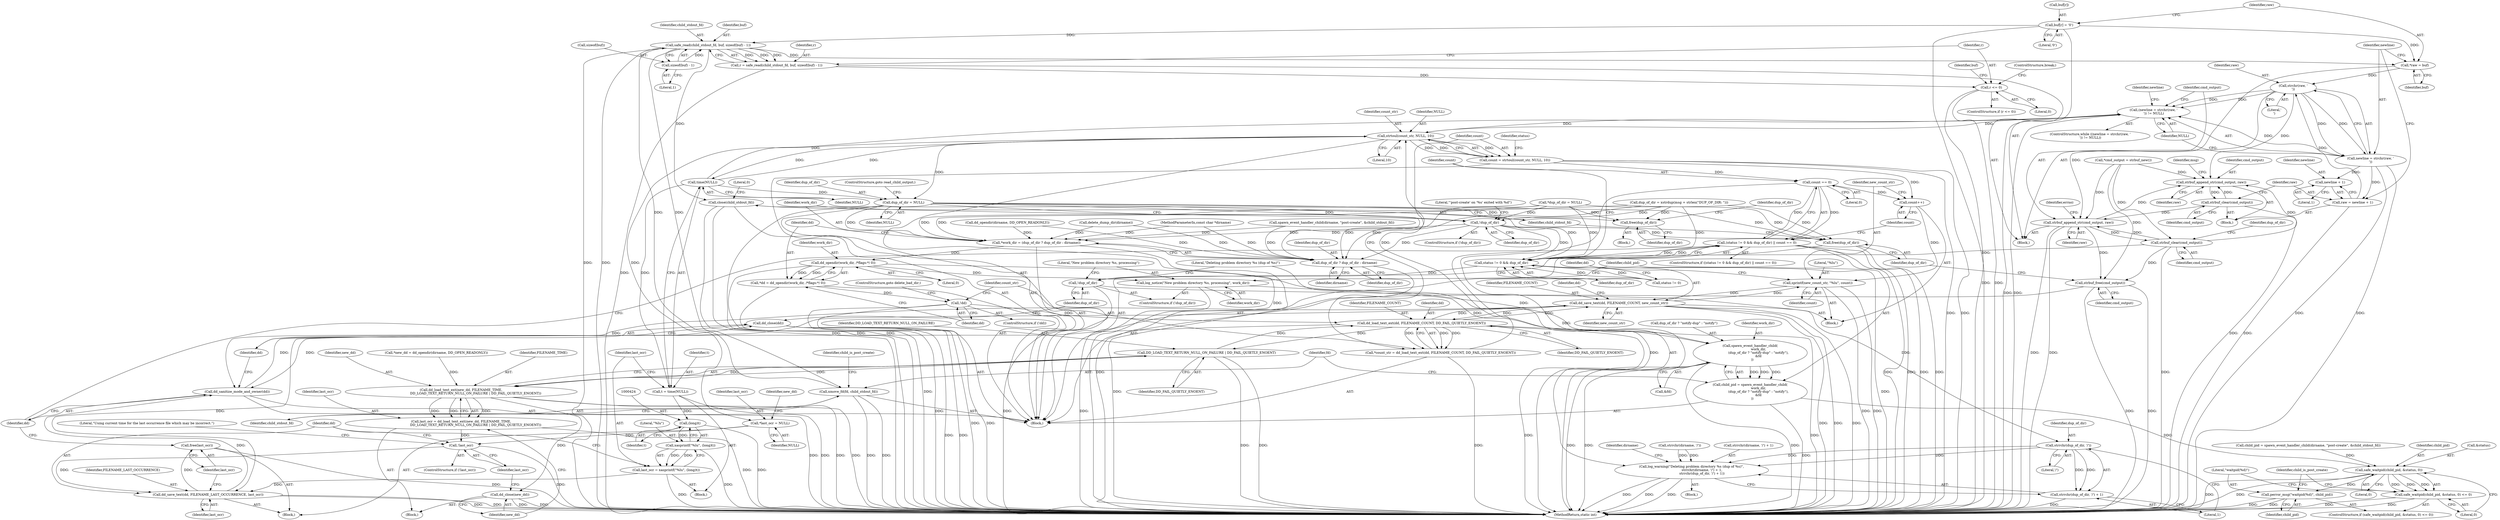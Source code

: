 digraph "0_abrt_8939398b82006ba1fec4ed491339fc075f43fc7c_0@API" {
"1000200" [label="(Call,safe_read(child_stdout_fd, buf, sizeof(buf) - 1))"];
"1000469" [label="(Call,xmove_fd(fd, child_stdout_fd))"];
"1000200" [label="(Call,safe_read(child_stdout_fd, buf, sizeof(buf) - 1))"];
"1000212" [label="(Call,buf[r] = '\0')"];
"1000203" [label="(Call,sizeof(buf) - 1)"];
"1000198" [label="(Call,r = safe_read(child_stdout_fd, buf, sizeof(buf) - 1))"];
"1000208" [label="(Call,r <= 0)"];
"1000218" [label="(Call,*raw = buf)"];
"1000226" [label="(Call,strchr(raw, '\n'))"];
"1000223" [label="(Call,(newline = strchr(raw, '\n')) != NULL)"];
"1000346" [label="(Call,strtoul(count_str, NULL, 10))"];
"1000344" [label="(Call,count = strtoul(count_str, NULL, 10))"];
"1000357" [label="(Call,count == 0)"];
"1000351" [label="(Call,(status != 0 && dup_of_dir) || count == 0)"];
"1000361" [label="(Call,count++)"];
"1000364" [label="(Call,sprintf(new_count_str, \"%lu\", count))"];
"1000368" [label="(Call,dd_save_text(dd, FILENAME_COUNT, new_count_str))"];
"1000339" [label="(Call,dd_load_text_ext(dd, FILENAME_COUNT, DD_FAIL_QUIETLY_ENOENT))"];
"1000337" [label="(Call,*count_str = dd_load_text_ext(dd, FILENAME_COUNT, DD_FAIL_QUIETLY_ENOENT))"];
"1000399" [label="(Call,DD_LOAD_TEXT_RETURN_NULL_ON_FAILURE | DD_FAIL_QUIETLY_ENOENT)"];
"1000396" [label="(Call,dd_load_text_ext(new_dd, FILENAME_TIME,\n                            DD_LOAD_TEXT_RETURN_NULL_ON_FAILURE | DD_FAIL_QUIETLY_ENOENT))"];
"1000394" [label="(Call,last_ocr = dd_load_text_ext(new_dd, FILENAME_TIME,\n                            DD_LOAD_TEXT_RETURN_NULL_ON_FAILURE | DD_FAIL_QUIETLY_ENOENT))"];
"1000409" [label="(Call,!last_ocr)"];
"1000426" [label="(Call,dd_save_text(dd, FILENAME_LAST_OCCURRENCE, last_ocr))"];
"1000430" [label="(Call,free(last_ocr))"];
"1000432" [label="(Call,dd_sanitize_mode_and_owner(dd))"];
"1000434" [label="(Call,dd_close(dd))"];
"1000402" [label="(Call,dd_close(new_dd))"];
"1000388" [label="(Call,*last_ocr = NULL)"];
"1000417" [label="(Call,time(NULL))"];
"1000415" [label="(Call,t = time(NULL))"];
"1000423" [label="(Call,(long)t)"];
"1000421" [label="(Call,xasprintf(\"%lu\", (long)t))"];
"1000419" [label="(Call,last_ocr = xasprintf(\"%lu\", (long)t))"];
"1000479" [label="(Call,dup_of_dir = NULL)"];
"1000256" [label="(Call,free(dup_of_dir))"];
"1000310" [label="(Call,!dup_of_dir)"];
"1000320" [label="(Call,*work_dir = (dup_of_dir ? dup_of_dir : dirname))"];
"1000329" [label="(Call,dd_opendir(work_dir, /*flags:*/ 0))"];
"1000327" [label="(Call,*dd = dd_opendir(work_dir, /*flags:*/ 0))"];
"1000333" [label="(Call,!dd)"];
"1000439" [label="(Call,log_notice(\"New problem directory %s, processing\", work_dir))"];
"1000461" [label="(Call,spawn_event_handler_child(\n                work_dir,\n                (dup_of_dir ? \"notify-dup\" : \"notify\"),\n                &fd\n    ))"];
"1000459" [label="(Call,child_pid = spawn_event_handler_child(\n                work_dir,\n                (dup_of_dir ? \"notify-dup\" : \"notify\"),\n                &fd\n    ))"];
"1000281" [label="(Call,safe_waitpid(child_pid, &status, 0))"];
"1000280" [label="(Call,safe_waitpid(child_pid, &status, 0) <= 0)"];
"1000287" [label="(Call,perror_msg(\"waitpid(%d)\", child_pid))"];
"1000322" [label="(Call,dup_of_dir ? dup_of_dir : dirname)"];
"1000352" [label="(Call,status != 0 && dup_of_dir)"];
"1000437" [label="(Call,!dup_of_dir)"];
"1000452" [label="(Call,strrchr(dup_of_dir, '/'))"];
"1000444" [label="(Call,log_warning(\"Deleting problem directory %s (dup of %s)\",\n                    strrchr(dirname, '/') + 1,\n                    strrchr(dup_of_dir, '/') + 1))"];
"1000451" [label="(Call,strrchr(dup_of_dir, '/') + 1)"];
"1000492" [label="(Call,free(dup_of_dir))"];
"1000224" [label="(Call,newline = strchr(raw, '\n'))"];
"1000267" [label="(Call,raw = newline + 1)"];
"1000269" [label="(Call,newline + 1)"];
"1000235" [label="(Call,strbuf_append_str(cmd_output, raw))"];
"1000265" [label="(Call,strbuf_clear(cmd_output))"];
"1000272" [label="(Call,strbuf_append_str(cmd_output, raw))"];
"1000475" [label="(Call,strbuf_clear(cmd_output))"];
"1000490" [label="(Call,strbuf_free(cmd_output))"];
"1000494" [label="(Call,close(child_stdout_fd))"];
"1000457" [label="(Identifier,dirname)"];
"1000287" [label="(Call,perror_msg(\"waitpid(%d)\", child_pid))"];
"1000333" [label="(Call,!dd)"];
"1000195" [label="(Identifier,errno)"];
"1000227" [label="(Identifier,raw)"];
"1000351" [label="(Call,(status != 0 && dup_of_dir) || count == 0)"];
"1000440" [label="(Literal,\"New problem directory %s, processing\")"];
"1000369" [label="(Identifier,dd)"];
"1000429" [label="(Identifier,last_ocr)"];
"1000345" [label="(Identifier,count)"];
"1000320" [label="(Call,*work_dir = (dup_of_dir ? dup_of_dir : dirname))"];
"1000328" [label="(Identifier,dd)"];
"1000395" [label="(Identifier,last_ocr)"];
"1000422" [label="(Literal,\"%lu\")"];
"1000346" [label="(Call,strtoul(count_str, NULL, 10))"];
"1000218" [label="(Call,*raw = buf)"];
"1000413" [label="(Literal,\"Using current time for the last occurrence file which may be incorrect.\")"];
"1000461" [label="(Call,spawn_event_handler_child(\n                work_dir,\n                (dup_of_dir ? \"notify-dup\" : \"notify\"),\n                &fd\n    ))"];
"1000397" [label="(Identifier,new_dd)"];
"1000463" [label="(Call,dup_of_dir ? \"notify-dup\" : \"notify\")"];
"1000497" [label="(Literal,0)"];
"1000354" [label="(Identifier,status)"];
"1000357" [label="(Call,count == 0)"];
"1000259" [label="(Identifier,dup_of_dir)"];
"1000219" [label="(Identifier,raw)"];
"1000240" [label="(Identifier,msg)"];
"1000334" [label="(Identifier,dd)"];
"1000410" [label="(Identifier,last_ocr)"];
"1000281" [label="(Call,safe_waitpid(child_pid, &status, 0))"];
"1000272" [label="(Call,strbuf_append_str(cmd_output, raw))"];
"1000204" [label="(Call,sizeof(buf))"];
"1000425" [label="(Identifier,t)"];
"1000478" [label="(Identifier,dup_of_dir)"];
"1000329" [label="(Call,dd_opendir(work_dir, /*flags:*/ 0))"];
"1000207" [label="(ControlStructure,if (r <= 0))"];
"1000392" [label="(Identifier,new_dd)"];
"1000384" [label="(Call,dd_opendir(dirname, DD_OPEN_READONLY))"];
"1000498" [label="(MethodReturn,static int)"];
"1000420" [label="(Identifier,last_ocr)"];
"1000273" [label="(Identifier,cmd_output)"];
"1000350" [label="(ControlStructure,if ((status != 0 && dup_of_dir) || count == 0))"];
"1000482" [label="(ControlStructure,goto read_child_output;)"];
"1000481" [label="(Identifier,NULL)"];
"1000423" [label="(Call,(long)t)"];
"1000368" [label="(Call,dd_save_text(dd, FILENAME_COUNT, new_count_str))"];
"1000371" [label="(Identifier,new_count_str)"];
"1000447" [label="(Call,strrchr(dirname, '/'))"];
"1000467" [label="(Call,&fd)"];
"1000401" [label="(Identifier,DD_FAIL_QUIETLY_ENOENT)"];
"1000321" [label="(Identifier,work_dir)"];
"1000451" [label="(Call,strrchr(dup_of_dir, '/') + 1)"];
"1000203" [label="(Call,sizeof(buf) - 1)"];
"1000390" [label="(Identifier,NULL)"];
"1000441" [label="(Identifier,work_dir)"];
"1000361" [label="(Call,count++)"];
"1000236" [label="(Identifier,cmd_output)"];
"1000367" [label="(Identifier,count)"];
"1000342" [label="(Identifier,DD_FAIL_QUIETLY_ENOENT)"];
"1000211" [label="(ControlStructure,break;)"];
"1000491" [label="(Identifier,cmd_output)"];
"1000432" [label="(Call,dd_sanitize_mode_and_owner(dd))"];
"1000171" [label="(Call,child_pid = spawn_event_handler_child(dirname, \"post-create\", &child_stdout_fd))"];
"1000225" [label="(Identifier,newline)"];
"1000433" [label="(Identifier,dd)"];
"1000323" [label="(Identifier,dup_of_dir)"];
"1000493" [label="(Identifier,dup_of_dir)"];
"1000366" [label="(Literal,\"%lu\")"];
"1000353" [label="(Call,status != 0)"];
"1000476" [label="(Identifier,cmd_output)"];
"1000437" [label="(Call,!dup_of_dir)"];
"1000200" [label="(Call,safe_read(child_stdout_fd, buf, sizeof(buf) - 1))"];
"1000444" [label="(Call,log_warning(\"Deleting problem directory %s (dup of %s)\",\n                    strrchr(dirname, '/') + 1,\n                    strrchr(dup_of_dir, '/') + 1))"];
"1000267" [label="(Call,raw = newline + 1)"];
"1000348" [label="(Identifier,NULL)"];
"1000358" [label="(Identifier,count)"];
"1000285" [label="(Literal,0)"];
"1000288" [label="(Literal,\"waitpid(%d)\")"];
"1000337" [label="(Call,*count_str = dd_load_text_ext(dd, FILENAME_COUNT, DD_FAIL_QUIETLY_ENOENT))"];
"1000494" [label="(Call,close(child_stdout_fd))"];
"1000462" [label="(Identifier,work_dir)"];
"1000352" [label="(Call,status != 0 && dup_of_dir)"];
"1000382" [label="(Call,*new_dd = dd_opendir(dirname, DD_OPEN_READONLY))"];
"1000222" [label="(ControlStructure,while ((newline = strchr(raw, '\n')) != NULL))"];
"1000341" [label="(Identifier,FILENAME_COUNT)"];
"1000199" [label="(Identifier,r)"];
"1000370" [label="(Identifier,FILENAME_COUNT)"];
"1000359" [label="(Literal,0)"];
"1000255" [label="(Block,)"];
"1000456" [label="(Call,delete_dump_dir(dirname))"];
"1000393" [label="(Block,)"];
"1000431" [label="(Identifier,last_ocr)"];
"1000400" [label="(Identifier,DD_LOAD_TEXT_RETURN_NULL_ON_FAILURE)"];
"1000376" [label="(Identifier,dd)"];
"1000417" [label="(Call,time(NULL))"];
"1000430" [label="(Call,free(last_ocr))"];
"1000415" [label="(Call,t = time(NULL))"];
"1000314" [label="(Literal,\"'post-create' on '%s' exited with %d\")"];
"1000344" [label="(Call,count = strtoul(count_str, NULL, 10))"];
"1000339" [label="(Call,dd_load_text_ext(dd, FILENAME_COUNT, DD_FAIL_QUIETLY_ENOENT))"];
"1000479" [label="(Call,dup_of_dir = NULL)"];
"1000268" [label="(Identifier,raw)"];
"1000274" [label="(Identifier,raw)"];
"1000280" [label="(Call,safe_waitpid(child_pid, &status, 0) <= 0)"];
"1000443" [label="(Block,)"];
"1000416" [label="(Identifier,t)"];
"1000362" [label="(Identifier,count)"];
"1000330" [label="(Identifier,work_dir)"];
"1000402" [label="(Call,dd_close(new_dd))"];
"1000325" [label="(Identifier,dirname)"];
"1000446" [label="(Call,strrchr(dirname, '/') + 1)"];
"1000327" [label="(Call,*dd = dd_opendir(work_dir, /*flags:*/ 0))"];
"1000322" [label="(Call,dup_of_dir ? dup_of_dir : dirname)"];
"1000226" [label="(Call,strchr(raw, '\n'))"];
"1000206" [label="(Literal,1)"];
"1000233" [label="(Identifier,newline)"];
"1000237" [label="(Identifier,raw)"];
"1000389" [label="(Identifier,last_ocr)"];
"1000192" [label="(Block,)"];
"1000471" [label="(Identifier,child_stdout_fd)"];
"1000209" [label="(Identifier,r)"];
"1000408" [label="(ControlStructure,if (!last_ocr))"];
"1000427" [label="(Identifier,dd)"];
"1000235" [label="(Call,strbuf_append_str(cmd_output, raw))"];
"1000411" [label="(Block,)"];
"1000257" [label="(Identifier,dup_of_dir)"];
"1000454" [label="(Literal,'/')"];
"1000265" [label="(Call,strbuf_clear(cmd_output))"];
"1000335" [label="(ControlStructure,goto delete_bad_dir;)"];
"1000439" [label="(Call,log_notice(\"New problem directory %s, processing\", work_dir))"];
"1000470" [label="(Identifier,fd)"];
"1000436" [label="(ControlStructure,if (!dup_of_dir))"];
"1000173" [label="(Call,spawn_event_handler_child(dirname, \"post-create\", &child_stdout_fd))"];
"1000356" [label="(Identifier,dup_of_dir)"];
"1000455" [label="(Literal,1)"];
"1000198" [label="(Call,r = safe_read(child_stdout_fd, buf, sizeof(buf) - 1))"];
"1000495" [label="(Identifier,child_stdout_fd)"];
"1000286" [label="(Literal,0)"];
"1000445" [label="(Literal,\"Deleting problem directory %s (dup of %s)\")"];
"1000230" [label="(Block,)"];
"1000338" [label="(Identifier,count_str)"];
"1000347" [label="(Identifier,count_str)"];
"1000349" [label="(Literal,10)"];
"1000490" [label="(Call,strbuf_free(cmd_output))"];
"1000469" [label="(Call,xmove_fd(fd, child_stdout_fd))"];
"1000210" [label="(Literal,0)"];
"1000214" [label="(Identifier,buf)"];
"1000279" [label="(ControlStructure,if (safe_waitpid(child_pid, &status, 0) <= 0))"];
"1000421" [label="(Call,xasprintf(\"%lu\", (long)t))"];
"1000331" [label="(Literal,0)"];
"1000403" [label="(Identifier,new_dd)"];
"1000434" [label="(Call,dd_close(dd))"];
"1000459" [label="(Call,child_pid = spawn_event_handler_child(\n                work_dir,\n                (dup_of_dir ? \"notify-dup\" : \"notify\"),\n                &fd\n    ))"];
"1000201" [label="(Identifier,child_stdout_fd)"];
"1000220" [label="(Identifier,buf)"];
"1000399" [label="(Call,DD_LOAD_TEXT_RETURN_NULL_ON_FAILURE | DD_FAIL_QUIETLY_ENOENT)"];
"1000282" [label="(Identifier,child_pid)"];
"1000269" [label="(Call,newline + 1)"];
"1000228" [label="(Literal,'\n')"];
"1000438" [label="(Identifier,dup_of_dir)"];
"1000309" [label="(ControlStructure,if (!dup_of_dir))"];
"1000380" [label="(Block,)"];
"1000340" [label="(Identifier,dd)"];
"1000208" [label="(Call,r <= 0)"];
"1000229" [label="(Identifier,NULL)"];
"1000256" [label="(Call,free(dup_of_dir))"];
"1000365" [label="(Identifier,new_count_str)"];
"1000426" [label="(Call,dd_save_text(dd, FILENAME_LAST_OCCURRENCE, last_ocr))"];
"1000216" [label="(Literal,'\0')"];
"1000179" [label="(Call,*dup_of_dir = NULL)"];
"1000394" [label="(Call,last_ocr = dd_load_text_ext(new_dd, FILENAME_TIME,\n                            DD_LOAD_TEXT_RETURN_NULL_ON_FAILURE | DD_FAIL_QUIETLY_ENOENT))"];
"1000475" [label="(Call,strbuf_clear(cmd_output))"];
"1000409" [label="(Call,!last_ocr)"];
"1000224" [label="(Call,newline = strchr(raw, '\n'))"];
"1000364" [label="(Call,sprintf(new_count_str, \"%lu\", count))"];
"1000271" [label="(Literal,1)"];
"1000398" [label="(Identifier,FILENAME_TIME)"];
"1000360" [label="(Block,)"];
"1000311" [label="(Identifier,dup_of_dir)"];
"1000453" [label="(Identifier,dup_of_dir)"];
"1000270" [label="(Identifier,newline)"];
"1000419" [label="(Call,last_ocr = xasprintf(\"%lu\", (long)t))"];
"1000202" [label="(Identifier,buf)"];
"1000452" [label="(Call,strrchr(dup_of_dir, '/'))"];
"1000213" [label="(Call,buf[r])"];
"1000324" [label="(Identifier,dup_of_dir)"];
"1000473" [label="(Identifier,child_is_post_create)"];
"1000435" [label="(Identifier,dd)"];
"1000388" [label="(Call,*last_ocr = NULL)"];
"1000289" [label="(Identifier,child_pid)"];
"1000396" [label="(Call,dd_load_text_ext(new_dd, FILENAME_TIME,\n                            DD_LOAD_TEXT_RETURN_NULL_ON_FAILURE | DD_FAIL_QUIETLY_ENOENT))"];
"1000428" [label="(Identifier,FILENAME_LAST_OCCURRENCE)"];
"1000258" [label="(Call,dup_of_dir = xstrdup(msg + strlen(\"DUP_OF_DIR: \")))"];
"1000212" [label="(Call,buf[r] = '\0')"];
"1000132" [label="(MethodParameterIn,const char *dirname)"];
"1000292" [label="(Identifier,child_is_post_create)"];
"1000460" [label="(Identifier,child_pid)"];
"1000310" [label="(Call,!dup_of_dir)"];
"1000332" [label="(ControlStructure,if (!dd))"];
"1000492" [label="(Call,free(dup_of_dir))"];
"1000480" [label="(Identifier,dup_of_dir)"];
"1000283" [label="(Call,&status)"];
"1000266" [label="(Identifier,cmd_output)"];
"1000133" [label="(Block,)"];
"1000223" [label="(Call,(newline = strchr(raw, '\n')) != NULL)"];
"1000183" [label="(Call,*cmd_output = strbuf_new())"];
"1000418" [label="(Identifier,NULL)"];
"1000200" -> "1000198"  [label="AST: "];
"1000200" -> "1000203"  [label="CFG: "];
"1000201" -> "1000200"  [label="AST: "];
"1000202" -> "1000200"  [label="AST: "];
"1000203" -> "1000200"  [label="AST: "];
"1000198" -> "1000200"  [label="CFG: "];
"1000200" -> "1000498"  [label="DDG: "];
"1000200" -> "1000498"  [label="DDG: "];
"1000200" -> "1000198"  [label="DDG: "];
"1000200" -> "1000198"  [label="DDG: "];
"1000200" -> "1000198"  [label="DDG: "];
"1000469" -> "1000200"  [label="DDG: "];
"1000212" -> "1000200"  [label="DDG: "];
"1000203" -> "1000200"  [label="DDG: "];
"1000200" -> "1000218"  [label="DDG: "];
"1000200" -> "1000469"  [label="DDG: "];
"1000200" -> "1000494"  [label="DDG: "];
"1000469" -> "1000133"  [label="AST: "];
"1000469" -> "1000471"  [label="CFG: "];
"1000470" -> "1000469"  [label="AST: "];
"1000471" -> "1000469"  [label="AST: "];
"1000473" -> "1000469"  [label="CFG: "];
"1000469" -> "1000498"  [label="DDG: "];
"1000469" -> "1000498"  [label="DDG: "];
"1000212" -> "1000192"  [label="AST: "];
"1000212" -> "1000216"  [label="CFG: "];
"1000213" -> "1000212"  [label="AST: "];
"1000216" -> "1000212"  [label="AST: "];
"1000219" -> "1000212"  [label="CFG: "];
"1000212" -> "1000498"  [label="DDG: "];
"1000212" -> "1000218"  [label="DDG: "];
"1000203" -> "1000206"  [label="CFG: "];
"1000204" -> "1000203"  [label="AST: "];
"1000206" -> "1000203"  [label="AST: "];
"1000198" -> "1000192"  [label="AST: "];
"1000199" -> "1000198"  [label="AST: "];
"1000209" -> "1000198"  [label="CFG: "];
"1000198" -> "1000498"  [label="DDG: "];
"1000198" -> "1000208"  [label="DDG: "];
"1000208" -> "1000207"  [label="AST: "];
"1000208" -> "1000210"  [label="CFG: "];
"1000209" -> "1000208"  [label="AST: "];
"1000210" -> "1000208"  [label="AST: "];
"1000211" -> "1000208"  [label="CFG: "];
"1000214" -> "1000208"  [label="CFG: "];
"1000208" -> "1000498"  [label="DDG: "];
"1000208" -> "1000498"  [label="DDG: "];
"1000218" -> "1000192"  [label="AST: "];
"1000218" -> "1000220"  [label="CFG: "];
"1000219" -> "1000218"  [label="AST: "];
"1000220" -> "1000218"  [label="AST: "];
"1000225" -> "1000218"  [label="CFG: "];
"1000218" -> "1000226"  [label="DDG: "];
"1000226" -> "1000224"  [label="AST: "];
"1000226" -> "1000228"  [label="CFG: "];
"1000227" -> "1000226"  [label="AST: "];
"1000228" -> "1000226"  [label="AST: "];
"1000224" -> "1000226"  [label="CFG: "];
"1000226" -> "1000223"  [label="DDG: "];
"1000226" -> "1000223"  [label="DDG: "];
"1000226" -> "1000224"  [label="DDG: "];
"1000226" -> "1000224"  [label="DDG: "];
"1000267" -> "1000226"  [label="DDG: "];
"1000226" -> "1000235"  [label="DDG: "];
"1000226" -> "1000272"  [label="DDG: "];
"1000223" -> "1000222"  [label="AST: "];
"1000223" -> "1000229"  [label="CFG: "];
"1000224" -> "1000223"  [label="AST: "];
"1000229" -> "1000223"  [label="AST: "];
"1000233" -> "1000223"  [label="CFG: "];
"1000273" -> "1000223"  [label="CFG: "];
"1000223" -> "1000498"  [label="DDG: "];
"1000223" -> "1000498"  [label="DDG: "];
"1000224" -> "1000223"  [label="DDG: "];
"1000346" -> "1000223"  [label="DDG: "];
"1000417" -> "1000223"  [label="DDG: "];
"1000223" -> "1000346"  [label="DDG: "];
"1000346" -> "1000344"  [label="AST: "];
"1000346" -> "1000349"  [label="CFG: "];
"1000347" -> "1000346"  [label="AST: "];
"1000348" -> "1000346"  [label="AST: "];
"1000349" -> "1000346"  [label="AST: "];
"1000344" -> "1000346"  [label="CFG: "];
"1000346" -> "1000498"  [label="DDG: "];
"1000346" -> "1000344"  [label="DDG: "];
"1000346" -> "1000344"  [label="DDG: "];
"1000346" -> "1000344"  [label="DDG: "];
"1000337" -> "1000346"  [label="DDG: "];
"1000417" -> "1000346"  [label="DDG: "];
"1000346" -> "1000388"  [label="DDG: "];
"1000346" -> "1000417"  [label="DDG: "];
"1000346" -> "1000479"  [label="DDG: "];
"1000344" -> "1000133"  [label="AST: "];
"1000345" -> "1000344"  [label="AST: "];
"1000354" -> "1000344"  [label="CFG: "];
"1000344" -> "1000498"  [label="DDG: "];
"1000344" -> "1000498"  [label="DDG: "];
"1000344" -> "1000357"  [label="DDG: "];
"1000344" -> "1000361"  [label="DDG: "];
"1000357" -> "1000351"  [label="AST: "];
"1000357" -> "1000359"  [label="CFG: "];
"1000358" -> "1000357"  [label="AST: "];
"1000359" -> "1000357"  [label="AST: "];
"1000351" -> "1000357"  [label="CFG: "];
"1000357" -> "1000498"  [label="DDG: "];
"1000357" -> "1000351"  [label="DDG: "];
"1000357" -> "1000351"  [label="DDG: "];
"1000357" -> "1000361"  [label="DDG: "];
"1000351" -> "1000350"  [label="AST: "];
"1000351" -> "1000352"  [label="CFG: "];
"1000352" -> "1000351"  [label="AST: "];
"1000362" -> "1000351"  [label="CFG: "];
"1000433" -> "1000351"  [label="CFG: "];
"1000351" -> "1000498"  [label="DDG: "];
"1000351" -> "1000498"  [label="DDG: "];
"1000351" -> "1000498"  [label="DDG: "];
"1000352" -> "1000351"  [label="DDG: "];
"1000352" -> "1000351"  [label="DDG: "];
"1000361" -> "1000360"  [label="AST: "];
"1000361" -> "1000362"  [label="CFG: "];
"1000362" -> "1000361"  [label="AST: "];
"1000365" -> "1000361"  [label="CFG: "];
"1000361" -> "1000364"  [label="DDG: "];
"1000364" -> "1000360"  [label="AST: "];
"1000364" -> "1000367"  [label="CFG: "];
"1000365" -> "1000364"  [label="AST: "];
"1000366" -> "1000364"  [label="AST: "];
"1000367" -> "1000364"  [label="AST: "];
"1000369" -> "1000364"  [label="CFG: "];
"1000364" -> "1000498"  [label="DDG: "];
"1000364" -> "1000498"  [label="DDG: "];
"1000368" -> "1000364"  [label="DDG: "];
"1000364" -> "1000368"  [label="DDG: "];
"1000368" -> "1000360"  [label="AST: "];
"1000368" -> "1000371"  [label="CFG: "];
"1000369" -> "1000368"  [label="AST: "];
"1000370" -> "1000368"  [label="AST: "];
"1000371" -> "1000368"  [label="AST: "];
"1000376" -> "1000368"  [label="CFG: "];
"1000368" -> "1000498"  [label="DDG: "];
"1000368" -> "1000498"  [label="DDG: "];
"1000368" -> "1000498"  [label="DDG: "];
"1000368" -> "1000339"  [label="DDG: "];
"1000339" -> "1000368"  [label="DDG: "];
"1000339" -> "1000368"  [label="DDG: "];
"1000368" -> "1000426"  [label="DDG: "];
"1000368" -> "1000432"  [label="DDG: "];
"1000339" -> "1000337"  [label="AST: "];
"1000339" -> "1000342"  [label="CFG: "];
"1000340" -> "1000339"  [label="AST: "];
"1000341" -> "1000339"  [label="AST: "];
"1000342" -> "1000339"  [label="AST: "];
"1000337" -> "1000339"  [label="CFG: "];
"1000339" -> "1000498"  [label="DDG: "];
"1000339" -> "1000498"  [label="DDG: "];
"1000339" -> "1000337"  [label="DDG: "];
"1000339" -> "1000337"  [label="DDG: "];
"1000339" -> "1000337"  [label="DDG: "];
"1000333" -> "1000339"  [label="DDG: "];
"1000399" -> "1000339"  [label="DDG: "];
"1000339" -> "1000399"  [label="DDG: "];
"1000339" -> "1000432"  [label="DDG: "];
"1000337" -> "1000133"  [label="AST: "];
"1000338" -> "1000337"  [label="AST: "];
"1000345" -> "1000337"  [label="CFG: "];
"1000337" -> "1000498"  [label="DDG: "];
"1000399" -> "1000396"  [label="AST: "];
"1000399" -> "1000401"  [label="CFG: "];
"1000400" -> "1000399"  [label="AST: "];
"1000401" -> "1000399"  [label="AST: "];
"1000396" -> "1000399"  [label="CFG: "];
"1000399" -> "1000498"  [label="DDG: "];
"1000399" -> "1000498"  [label="DDG: "];
"1000399" -> "1000396"  [label="DDG: "];
"1000399" -> "1000396"  [label="DDG: "];
"1000396" -> "1000394"  [label="AST: "];
"1000397" -> "1000396"  [label="AST: "];
"1000398" -> "1000396"  [label="AST: "];
"1000394" -> "1000396"  [label="CFG: "];
"1000396" -> "1000498"  [label="DDG: "];
"1000396" -> "1000498"  [label="DDG: "];
"1000396" -> "1000394"  [label="DDG: "];
"1000396" -> "1000394"  [label="DDG: "];
"1000396" -> "1000394"  [label="DDG: "];
"1000382" -> "1000396"  [label="DDG: "];
"1000396" -> "1000402"  [label="DDG: "];
"1000394" -> "1000393"  [label="AST: "];
"1000395" -> "1000394"  [label="AST: "];
"1000403" -> "1000394"  [label="CFG: "];
"1000394" -> "1000498"  [label="DDG: "];
"1000394" -> "1000409"  [label="DDG: "];
"1000409" -> "1000408"  [label="AST: "];
"1000409" -> "1000410"  [label="CFG: "];
"1000410" -> "1000409"  [label="AST: "];
"1000413" -> "1000409"  [label="CFG: "];
"1000427" -> "1000409"  [label="CFG: "];
"1000409" -> "1000498"  [label="DDG: "];
"1000388" -> "1000409"  [label="DDG: "];
"1000409" -> "1000426"  [label="DDG: "];
"1000426" -> "1000380"  [label="AST: "];
"1000426" -> "1000429"  [label="CFG: "];
"1000427" -> "1000426"  [label="AST: "];
"1000428" -> "1000426"  [label="AST: "];
"1000429" -> "1000426"  [label="AST: "];
"1000431" -> "1000426"  [label="CFG: "];
"1000426" -> "1000498"  [label="DDG: "];
"1000426" -> "1000498"  [label="DDG: "];
"1000419" -> "1000426"  [label="DDG: "];
"1000426" -> "1000430"  [label="DDG: "];
"1000426" -> "1000432"  [label="DDG: "];
"1000430" -> "1000380"  [label="AST: "];
"1000430" -> "1000431"  [label="CFG: "];
"1000431" -> "1000430"  [label="AST: "];
"1000433" -> "1000430"  [label="CFG: "];
"1000430" -> "1000498"  [label="DDG: "];
"1000432" -> "1000133"  [label="AST: "];
"1000432" -> "1000433"  [label="CFG: "];
"1000433" -> "1000432"  [label="AST: "];
"1000435" -> "1000432"  [label="CFG: "];
"1000432" -> "1000498"  [label="DDG: "];
"1000432" -> "1000434"  [label="DDG: "];
"1000434" -> "1000133"  [label="AST: "];
"1000434" -> "1000435"  [label="CFG: "];
"1000435" -> "1000434"  [label="AST: "];
"1000438" -> "1000434"  [label="CFG: "];
"1000434" -> "1000498"  [label="DDG: "];
"1000434" -> "1000498"  [label="DDG: "];
"1000402" -> "1000393"  [label="AST: "];
"1000402" -> "1000403"  [label="CFG: "];
"1000403" -> "1000402"  [label="AST: "];
"1000410" -> "1000402"  [label="CFG: "];
"1000402" -> "1000498"  [label="DDG: "];
"1000402" -> "1000498"  [label="DDG: "];
"1000388" -> "1000380"  [label="AST: "];
"1000388" -> "1000390"  [label="CFG: "];
"1000389" -> "1000388"  [label="AST: "];
"1000390" -> "1000388"  [label="AST: "];
"1000392" -> "1000388"  [label="CFG: "];
"1000417" -> "1000415"  [label="AST: "];
"1000417" -> "1000418"  [label="CFG: "];
"1000418" -> "1000417"  [label="AST: "];
"1000415" -> "1000417"  [label="CFG: "];
"1000417" -> "1000415"  [label="DDG: "];
"1000417" -> "1000479"  [label="DDG: "];
"1000415" -> "1000411"  [label="AST: "];
"1000416" -> "1000415"  [label="AST: "];
"1000420" -> "1000415"  [label="CFG: "];
"1000415" -> "1000498"  [label="DDG: "];
"1000415" -> "1000423"  [label="DDG: "];
"1000423" -> "1000421"  [label="AST: "];
"1000423" -> "1000425"  [label="CFG: "];
"1000424" -> "1000423"  [label="AST: "];
"1000425" -> "1000423"  [label="AST: "];
"1000421" -> "1000423"  [label="CFG: "];
"1000423" -> "1000498"  [label="DDG: "];
"1000423" -> "1000421"  [label="DDG: "];
"1000421" -> "1000419"  [label="AST: "];
"1000422" -> "1000421"  [label="AST: "];
"1000419" -> "1000421"  [label="CFG: "];
"1000421" -> "1000498"  [label="DDG: "];
"1000421" -> "1000419"  [label="DDG: "];
"1000421" -> "1000419"  [label="DDG: "];
"1000419" -> "1000411"  [label="AST: "];
"1000420" -> "1000419"  [label="AST: "];
"1000427" -> "1000419"  [label="CFG: "];
"1000419" -> "1000498"  [label="DDG: "];
"1000479" -> "1000133"  [label="AST: "];
"1000479" -> "1000481"  [label="CFG: "];
"1000480" -> "1000479"  [label="AST: "];
"1000481" -> "1000479"  [label="AST: "];
"1000482" -> "1000479"  [label="CFG: "];
"1000479" -> "1000498"  [label="DDG: "];
"1000479" -> "1000256"  [label="DDG: "];
"1000479" -> "1000310"  [label="DDG: "];
"1000479" -> "1000320"  [label="DDG: "];
"1000479" -> "1000322"  [label="DDG: "];
"1000479" -> "1000352"  [label="DDG: "];
"1000479" -> "1000492"  [label="DDG: "];
"1000256" -> "1000255"  [label="AST: "];
"1000256" -> "1000257"  [label="CFG: "];
"1000257" -> "1000256"  [label="AST: "];
"1000259" -> "1000256"  [label="CFG: "];
"1000258" -> "1000256"  [label="DDG: "];
"1000179" -> "1000256"  [label="DDG: "];
"1000310" -> "1000309"  [label="AST: "];
"1000310" -> "1000311"  [label="CFG: "];
"1000311" -> "1000310"  [label="AST: "];
"1000314" -> "1000310"  [label="CFG: "];
"1000321" -> "1000310"  [label="CFG: "];
"1000310" -> "1000498"  [label="DDG: "];
"1000258" -> "1000310"  [label="DDG: "];
"1000179" -> "1000310"  [label="DDG: "];
"1000310" -> "1000320"  [label="DDG: "];
"1000310" -> "1000322"  [label="DDG: "];
"1000310" -> "1000352"  [label="DDG: "];
"1000310" -> "1000492"  [label="DDG: "];
"1000320" -> "1000133"  [label="AST: "];
"1000320" -> "1000322"  [label="CFG: "];
"1000321" -> "1000320"  [label="AST: "];
"1000322" -> "1000320"  [label="AST: "];
"1000328" -> "1000320"  [label="CFG: "];
"1000320" -> "1000498"  [label="DDG: "];
"1000258" -> "1000320"  [label="DDG: "];
"1000179" -> "1000320"  [label="DDG: "];
"1000456" -> "1000320"  [label="DDG: "];
"1000173" -> "1000320"  [label="DDG: "];
"1000384" -> "1000320"  [label="DDG: "];
"1000132" -> "1000320"  [label="DDG: "];
"1000320" -> "1000329"  [label="DDG: "];
"1000329" -> "1000327"  [label="AST: "];
"1000329" -> "1000331"  [label="CFG: "];
"1000330" -> "1000329"  [label="AST: "];
"1000331" -> "1000329"  [label="AST: "];
"1000327" -> "1000329"  [label="CFG: "];
"1000329" -> "1000498"  [label="DDG: "];
"1000329" -> "1000327"  [label="DDG: "];
"1000329" -> "1000327"  [label="DDG: "];
"1000329" -> "1000439"  [label="DDG: "];
"1000329" -> "1000461"  [label="DDG: "];
"1000327" -> "1000133"  [label="AST: "];
"1000328" -> "1000327"  [label="AST: "];
"1000334" -> "1000327"  [label="CFG: "];
"1000327" -> "1000498"  [label="DDG: "];
"1000327" -> "1000333"  [label="DDG: "];
"1000333" -> "1000332"  [label="AST: "];
"1000333" -> "1000334"  [label="CFG: "];
"1000334" -> "1000333"  [label="AST: "];
"1000335" -> "1000333"  [label="CFG: "];
"1000338" -> "1000333"  [label="CFG: "];
"1000333" -> "1000498"  [label="DDG: "];
"1000333" -> "1000498"  [label="DDG: "];
"1000439" -> "1000436"  [label="AST: "];
"1000439" -> "1000441"  [label="CFG: "];
"1000440" -> "1000439"  [label="AST: "];
"1000441" -> "1000439"  [label="AST: "];
"1000460" -> "1000439"  [label="CFG: "];
"1000439" -> "1000498"  [label="DDG: "];
"1000439" -> "1000461"  [label="DDG: "];
"1000461" -> "1000459"  [label="AST: "];
"1000461" -> "1000467"  [label="CFG: "];
"1000462" -> "1000461"  [label="AST: "];
"1000463" -> "1000461"  [label="AST: "];
"1000467" -> "1000461"  [label="AST: "];
"1000459" -> "1000461"  [label="CFG: "];
"1000461" -> "1000498"  [label="DDG: "];
"1000461" -> "1000498"  [label="DDG: "];
"1000461" -> "1000498"  [label="DDG: "];
"1000461" -> "1000459"  [label="DDG: "];
"1000461" -> "1000459"  [label="DDG: "];
"1000461" -> "1000459"  [label="DDG: "];
"1000459" -> "1000133"  [label="AST: "];
"1000460" -> "1000459"  [label="AST: "];
"1000470" -> "1000459"  [label="CFG: "];
"1000459" -> "1000498"  [label="DDG: "];
"1000459" -> "1000281"  [label="DDG: "];
"1000281" -> "1000280"  [label="AST: "];
"1000281" -> "1000285"  [label="CFG: "];
"1000282" -> "1000281"  [label="AST: "];
"1000283" -> "1000281"  [label="AST: "];
"1000285" -> "1000281"  [label="AST: "];
"1000286" -> "1000281"  [label="CFG: "];
"1000281" -> "1000498"  [label="DDG: "];
"1000281" -> "1000498"  [label="DDG: "];
"1000281" -> "1000280"  [label="DDG: "];
"1000281" -> "1000280"  [label="DDG: "];
"1000281" -> "1000280"  [label="DDG: "];
"1000171" -> "1000281"  [label="DDG: "];
"1000281" -> "1000287"  [label="DDG: "];
"1000280" -> "1000279"  [label="AST: "];
"1000280" -> "1000286"  [label="CFG: "];
"1000286" -> "1000280"  [label="AST: "];
"1000288" -> "1000280"  [label="CFG: "];
"1000292" -> "1000280"  [label="CFG: "];
"1000280" -> "1000498"  [label="DDG: "];
"1000280" -> "1000498"  [label="DDG: "];
"1000287" -> "1000279"  [label="AST: "];
"1000287" -> "1000289"  [label="CFG: "];
"1000288" -> "1000287"  [label="AST: "];
"1000289" -> "1000287"  [label="AST: "];
"1000292" -> "1000287"  [label="CFG: "];
"1000287" -> "1000498"  [label="DDG: "];
"1000287" -> "1000498"  [label="DDG: "];
"1000322" -> "1000324"  [label="CFG: "];
"1000322" -> "1000325"  [label="CFG: "];
"1000323" -> "1000322"  [label="AST: "];
"1000324" -> "1000322"  [label="AST: "];
"1000325" -> "1000322"  [label="AST: "];
"1000322" -> "1000498"  [label="DDG: "];
"1000258" -> "1000322"  [label="DDG: "];
"1000179" -> "1000322"  [label="DDG: "];
"1000456" -> "1000322"  [label="DDG: "];
"1000173" -> "1000322"  [label="DDG: "];
"1000384" -> "1000322"  [label="DDG: "];
"1000132" -> "1000322"  [label="DDG: "];
"1000352" -> "1000353"  [label="CFG: "];
"1000352" -> "1000356"  [label="CFG: "];
"1000353" -> "1000352"  [label="AST: "];
"1000356" -> "1000352"  [label="AST: "];
"1000358" -> "1000352"  [label="CFG: "];
"1000352" -> "1000498"  [label="DDG: "];
"1000353" -> "1000352"  [label="DDG: "];
"1000353" -> "1000352"  [label="DDG: "];
"1000258" -> "1000352"  [label="DDG: "];
"1000179" -> "1000352"  [label="DDG: "];
"1000352" -> "1000437"  [label="DDG: "];
"1000437" -> "1000436"  [label="AST: "];
"1000437" -> "1000438"  [label="CFG: "];
"1000438" -> "1000437"  [label="AST: "];
"1000440" -> "1000437"  [label="CFG: "];
"1000445" -> "1000437"  [label="CFG: "];
"1000437" -> "1000498"  [label="DDG: "];
"1000437" -> "1000452"  [label="DDG: "];
"1000452" -> "1000451"  [label="AST: "];
"1000452" -> "1000454"  [label="CFG: "];
"1000453" -> "1000452"  [label="AST: "];
"1000454" -> "1000452"  [label="AST: "];
"1000455" -> "1000452"  [label="CFG: "];
"1000452" -> "1000444"  [label="DDG: "];
"1000452" -> "1000444"  [label="DDG: "];
"1000452" -> "1000451"  [label="DDG: "];
"1000452" -> "1000451"  [label="DDG: "];
"1000444" -> "1000443"  [label="AST: "];
"1000444" -> "1000451"  [label="CFG: "];
"1000445" -> "1000444"  [label="AST: "];
"1000446" -> "1000444"  [label="AST: "];
"1000451" -> "1000444"  [label="AST: "];
"1000457" -> "1000444"  [label="CFG: "];
"1000444" -> "1000498"  [label="DDG: "];
"1000444" -> "1000498"  [label="DDG: "];
"1000444" -> "1000498"  [label="DDG: "];
"1000447" -> "1000444"  [label="DDG: "];
"1000447" -> "1000444"  [label="DDG: "];
"1000451" -> "1000455"  [label="CFG: "];
"1000455" -> "1000451"  [label="AST: "];
"1000451" -> "1000498"  [label="DDG: "];
"1000492" -> "1000133"  [label="AST: "];
"1000492" -> "1000493"  [label="CFG: "];
"1000493" -> "1000492"  [label="AST: "];
"1000495" -> "1000492"  [label="CFG: "];
"1000492" -> "1000498"  [label="DDG: "];
"1000258" -> "1000492"  [label="DDG: "];
"1000179" -> "1000492"  [label="DDG: "];
"1000225" -> "1000224"  [label="AST: "];
"1000229" -> "1000224"  [label="CFG: "];
"1000224" -> "1000498"  [label="DDG: "];
"1000224" -> "1000498"  [label="DDG: "];
"1000224" -> "1000267"  [label="DDG: "];
"1000224" -> "1000269"  [label="DDG: "];
"1000267" -> "1000230"  [label="AST: "];
"1000267" -> "1000269"  [label="CFG: "];
"1000268" -> "1000267"  [label="AST: "];
"1000269" -> "1000267"  [label="AST: "];
"1000225" -> "1000267"  [label="CFG: "];
"1000267" -> "1000498"  [label="DDG: "];
"1000269" -> "1000271"  [label="CFG: "];
"1000270" -> "1000269"  [label="AST: "];
"1000271" -> "1000269"  [label="AST: "];
"1000235" -> "1000230"  [label="AST: "];
"1000235" -> "1000237"  [label="CFG: "];
"1000236" -> "1000235"  [label="AST: "];
"1000237" -> "1000235"  [label="AST: "];
"1000240" -> "1000235"  [label="CFG: "];
"1000183" -> "1000235"  [label="DDG: "];
"1000475" -> "1000235"  [label="DDG: "];
"1000265" -> "1000235"  [label="DDG: "];
"1000272" -> "1000235"  [label="DDG: "];
"1000235" -> "1000265"  [label="DDG: "];
"1000265" -> "1000230"  [label="AST: "];
"1000265" -> "1000266"  [label="CFG: "];
"1000266" -> "1000265"  [label="AST: "];
"1000268" -> "1000265"  [label="CFG: "];
"1000265" -> "1000498"  [label="DDG: "];
"1000265" -> "1000272"  [label="DDG: "];
"1000272" -> "1000192"  [label="AST: "];
"1000272" -> "1000274"  [label="CFG: "];
"1000273" -> "1000272"  [label="AST: "];
"1000274" -> "1000272"  [label="AST: "];
"1000195" -> "1000272"  [label="CFG: "];
"1000272" -> "1000498"  [label="DDG: "];
"1000272" -> "1000498"  [label="DDG: "];
"1000183" -> "1000272"  [label="DDG: "];
"1000475" -> "1000272"  [label="DDG: "];
"1000272" -> "1000475"  [label="DDG: "];
"1000272" -> "1000490"  [label="DDG: "];
"1000475" -> "1000133"  [label="AST: "];
"1000475" -> "1000476"  [label="CFG: "];
"1000476" -> "1000475"  [label="AST: "];
"1000478" -> "1000475"  [label="CFG: "];
"1000475" -> "1000498"  [label="DDG: "];
"1000183" -> "1000475"  [label="DDG: "];
"1000475" -> "1000490"  [label="DDG: "];
"1000490" -> "1000133"  [label="AST: "];
"1000490" -> "1000491"  [label="CFG: "];
"1000491" -> "1000490"  [label="AST: "];
"1000493" -> "1000490"  [label="CFG: "];
"1000490" -> "1000498"  [label="DDG: "];
"1000490" -> "1000498"  [label="DDG: "];
"1000183" -> "1000490"  [label="DDG: "];
"1000494" -> "1000133"  [label="AST: "];
"1000494" -> "1000495"  [label="CFG: "];
"1000495" -> "1000494"  [label="AST: "];
"1000497" -> "1000494"  [label="CFG: "];
"1000494" -> "1000498"  [label="DDG: "];
"1000494" -> "1000498"  [label="DDG: "];
}
